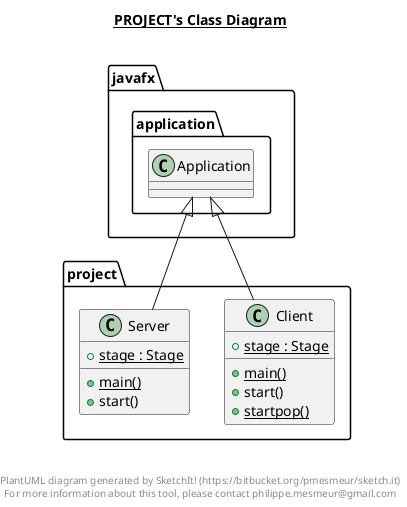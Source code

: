 @startuml

title __PROJECT's Class Diagram__\n

  namespace project {
    class project.Client {
        {static} + stage : Stage
        {static} + main()
        + start()
        {static} + startpop()
    }
  }
  

  namespace project {
    class project.Server {
        {static} + stage : Stage
        {static} + main()
        + start()
    }
  }
  

  project.Client -up-|> javafx.application.Application
  project.Server -up-|> javafx.application.Application


right footer


PlantUML diagram generated by SketchIt! (https://bitbucket.org/pmesmeur/sketch.it)
For more information about this tool, please contact philippe.mesmeur@gmail.com
endfooter

@enduml
